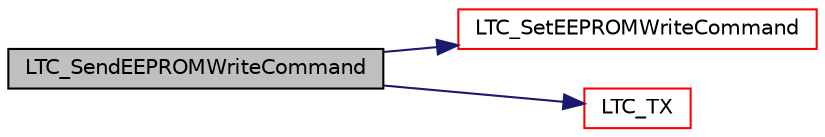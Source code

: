 digraph "LTC_SendEEPROMWriteCommand"
{
  edge [fontname="Helvetica",fontsize="10",labelfontname="Helvetica",labelfontsize="10"];
  node [fontname="Helvetica",fontsize="10",shape=record];
  rankdir="LR";
  Node310 [label="LTC_SendEEPROMWriteCommand",height=0.2,width=0.4,color="black", fillcolor="grey75", style="filled", fontcolor="black"];
  Node310 -> Node311 [color="midnightblue",fontsize="10",style="solid",fontname="Helvetica"];
  Node311 [label="LTC_SetEEPROMWriteCommand",height=0.2,width=0.4,color="red", fillcolor="white", style="filled",URL="$ltc_8c.html#ae727a8ed25c6c8e881e7072f667810fb",tooltip="configures the data that will be sent to the LTC daisy-chain to write EEPROM on slaves. "];
  Node310 -> Node314 [color="midnightblue",fontsize="10",style="solid",fontname="Helvetica"];
  Node314 [label="LTC_TX",height=0.2,width=0.4,color="red", fillcolor="white", style="filled",URL="$ltc_8c.html#a66092dc4eb5b34b11d37701763836c41",tooltip="sends command and data to the LTC daisy-chain. "];
}
